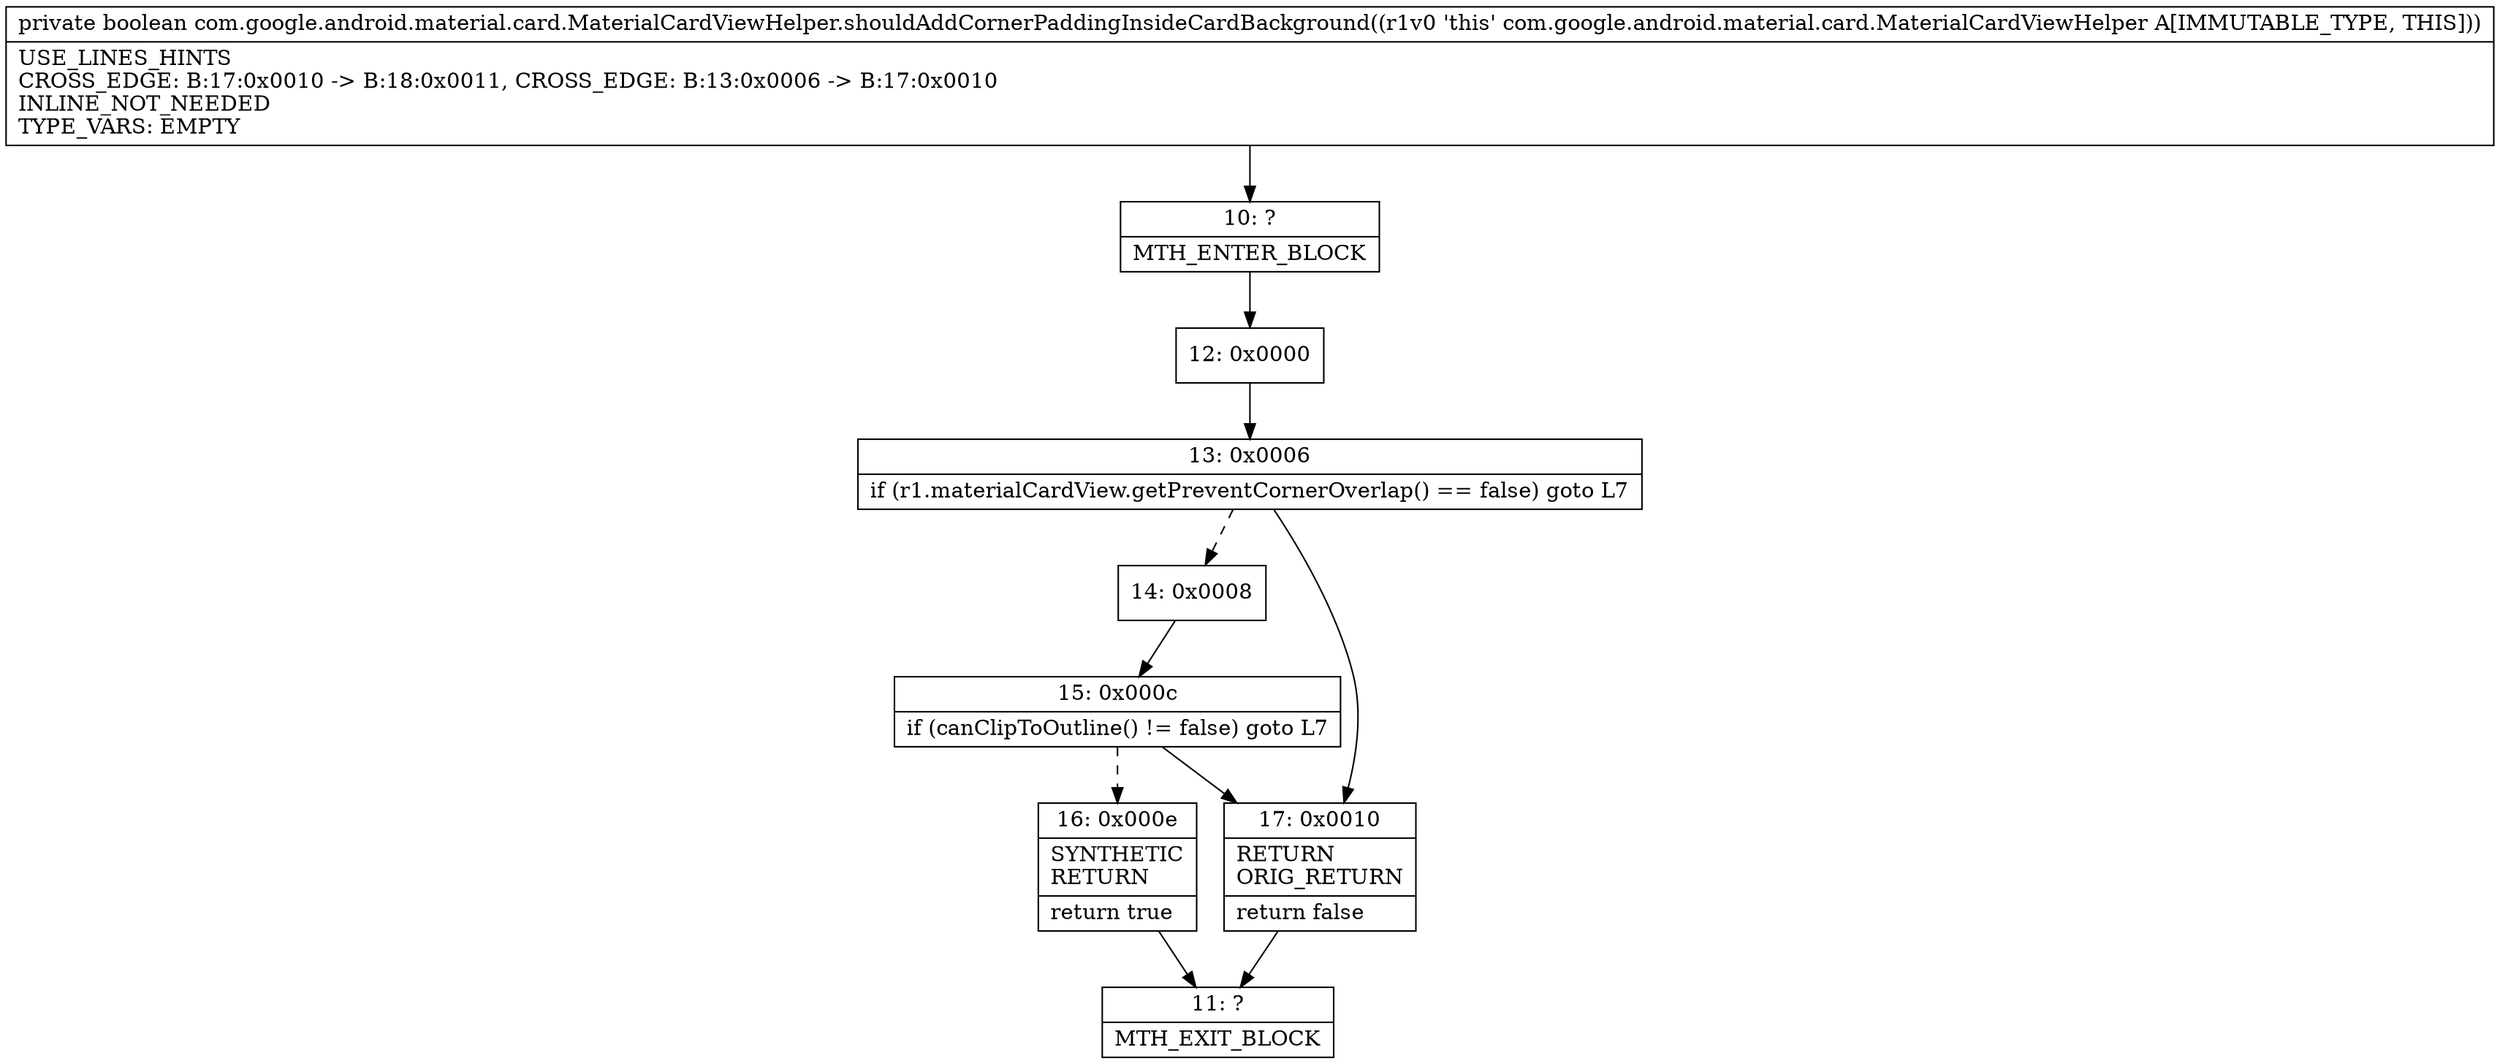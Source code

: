 digraph "CFG forcom.google.android.material.card.MaterialCardViewHelper.shouldAddCornerPaddingInsideCardBackground()Z" {
Node_10 [shape=record,label="{10\:\ ?|MTH_ENTER_BLOCK\l}"];
Node_12 [shape=record,label="{12\:\ 0x0000}"];
Node_13 [shape=record,label="{13\:\ 0x0006|if (r1.materialCardView.getPreventCornerOverlap() == false) goto L7\l}"];
Node_14 [shape=record,label="{14\:\ 0x0008}"];
Node_15 [shape=record,label="{15\:\ 0x000c|if (canClipToOutline() != false) goto L7\l}"];
Node_16 [shape=record,label="{16\:\ 0x000e|SYNTHETIC\lRETURN\l|return true\l}"];
Node_11 [shape=record,label="{11\:\ ?|MTH_EXIT_BLOCK\l}"];
Node_17 [shape=record,label="{17\:\ 0x0010|RETURN\lORIG_RETURN\l|return false\l}"];
MethodNode[shape=record,label="{private boolean com.google.android.material.card.MaterialCardViewHelper.shouldAddCornerPaddingInsideCardBackground((r1v0 'this' com.google.android.material.card.MaterialCardViewHelper A[IMMUTABLE_TYPE, THIS]))  | USE_LINES_HINTS\lCROSS_EDGE: B:17:0x0010 \-\> B:18:0x0011, CROSS_EDGE: B:13:0x0006 \-\> B:17:0x0010\lINLINE_NOT_NEEDED\lTYPE_VARS: EMPTY\l}"];
MethodNode -> Node_10;Node_10 -> Node_12;
Node_12 -> Node_13;
Node_13 -> Node_14[style=dashed];
Node_13 -> Node_17;
Node_14 -> Node_15;
Node_15 -> Node_16[style=dashed];
Node_15 -> Node_17;
Node_16 -> Node_11;
Node_17 -> Node_11;
}

